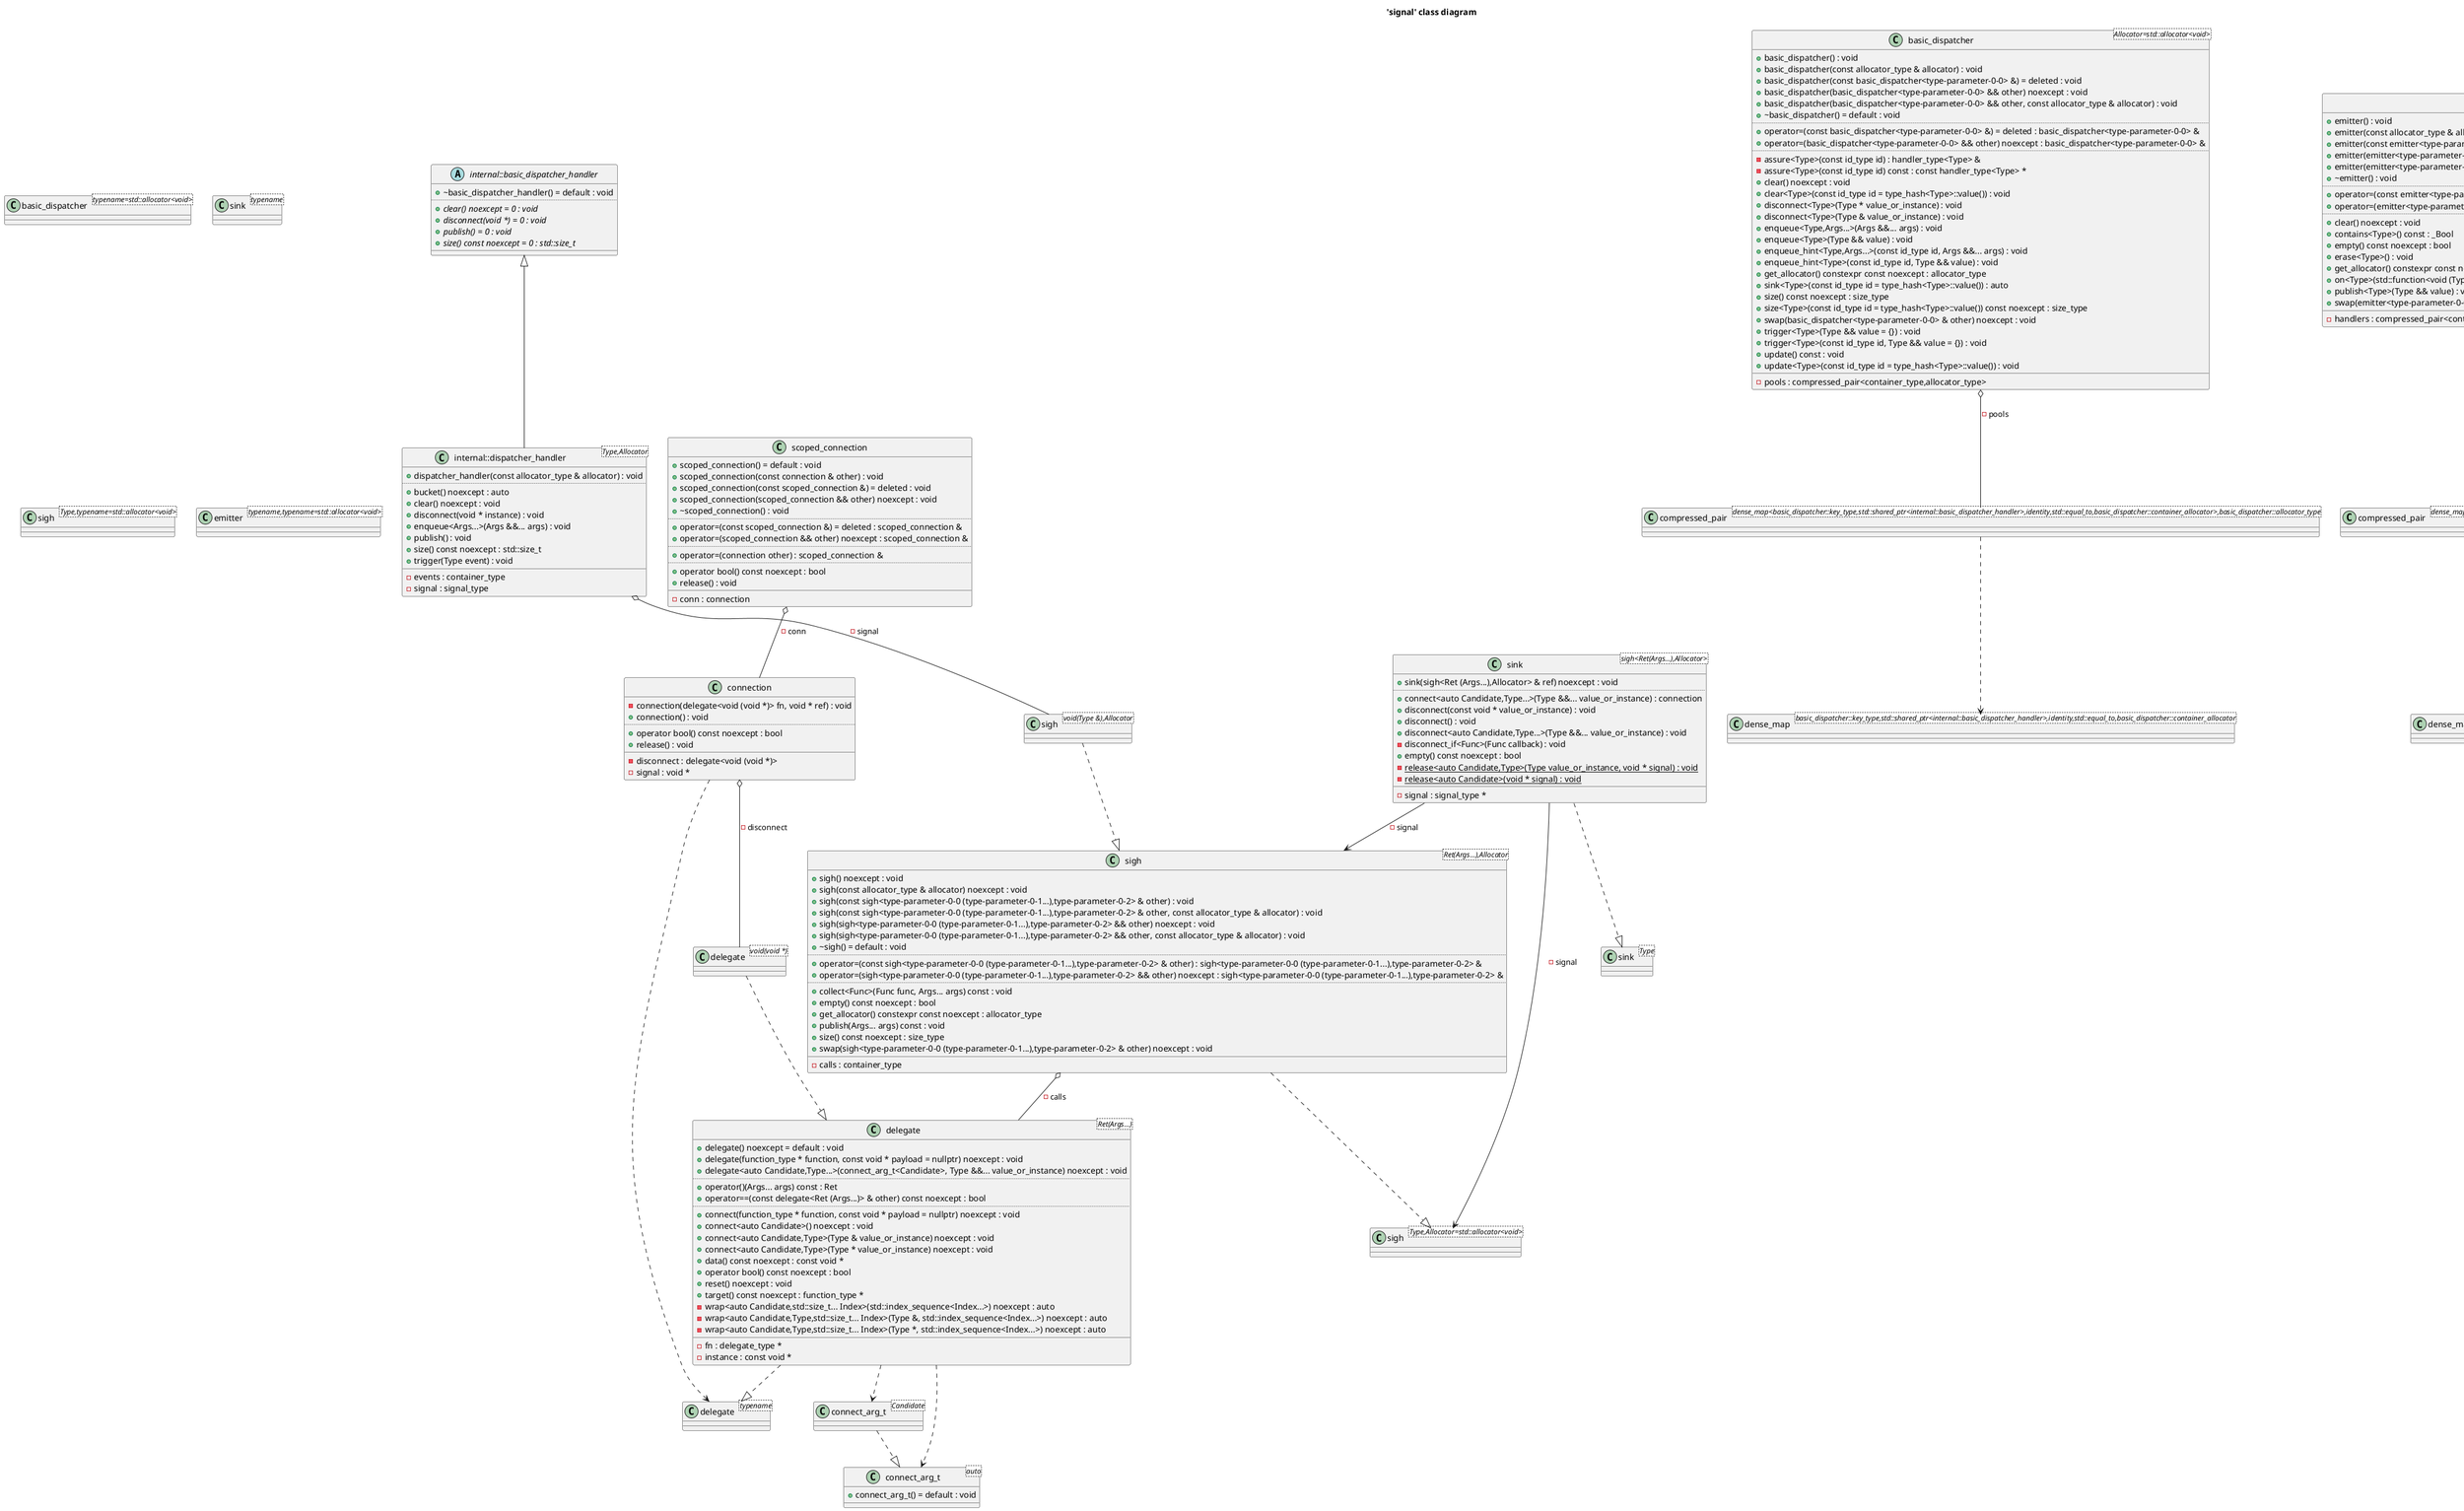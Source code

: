 @startuml
title 'signal' class diagram
abstract "internal::basic_dispatcher_handler" as C_0010458321909914862036
abstract C_0010458321909914862036 [[https://github.com/skypjack/entt/blob/4a2d1a8541228a90e02a873dba6a980506c42c03/src/entt/signal/dispatcher.hpp#L23{basic_dispatcher_handler}]] {
+~basic_dispatcher_handler() = default : void [[[https://github.com/skypjack/entt/blob/4a2d1a8541228a90e02a873dba6a980506c42c03/src/entt/signal/dispatcher.hpp#L24{~basic_dispatcher_handler}]]]
..
{abstract} +clear() noexcept = 0 : void [[[https://github.com/skypjack/entt/blob/4a2d1a8541228a90e02a873dba6a980506c42c03/src/entt/signal/dispatcher.hpp#L27{clear}]]]
{abstract} +disconnect(void *) = 0 : void [[[https://github.com/skypjack/entt/blob/4a2d1a8541228a90e02a873dba6a980506c42c03/src/entt/signal/dispatcher.hpp#L26{disconnect}]]]
{abstract} +publish() = 0 : void [[[https://github.com/skypjack/entt/blob/4a2d1a8541228a90e02a873dba6a980506c42c03/src/entt/signal/dispatcher.hpp#L25{publish}]]]
{abstract} +size() const noexcept = 0 : std::size_t [[[https://github.com/skypjack/entt/blob/4a2d1a8541228a90e02a873dba6a980506c42c03/src/entt/signal/dispatcher.hpp#L28{size}]]]
__
}
class "internal::dispatcher_handler<Type,Allocator>" as C_0007585688813257773636
class C_0007585688813257773636 [[https://github.com/skypjack/entt/blob/4a2d1a8541228a90e02a873dba6a980506c42c03/src/entt/signal/dispatcher.hpp#L32{dispatcher_handler}]] {
+dispatcher_handler(const allocator_type & allocator) : void [[[https://github.com/skypjack/entt/blob/4a2d1a8541228a90e02a873dba6a980506c42c03/src/entt/signal/dispatcher.hpp#L42{dispatcher_handler}]]]
..
+bucket() noexcept : auto [[[https://github.com/skypjack/entt/blob/4a2d1a8541228a90e02a873dba6a980506c42c03/src/entt/signal/dispatcher.hpp#L64{bucket}]]]
+clear() noexcept : void [[[https://github.com/skypjack/entt/blob/4a2d1a8541228a90e02a873dba6a980506c42c03/src/entt/signal/dispatcher.hpp#L60{clear}]]]
+disconnect(void * instance) : void [[[https://github.com/skypjack/entt/blob/4a2d1a8541228a90e02a873dba6a980506c42c03/src/entt/signal/dispatcher.hpp#L56{disconnect}]]]
+enqueue<Args...>(Args &&... args) : void
+publish() : void [[[https://github.com/skypjack/entt/blob/4a2d1a8541228a90e02a873dba6a980506c42c03/src/entt/signal/dispatcher.hpp#L46{publish}]]]
+size() const noexcept : std::size_t [[[https://github.com/skypjack/entt/blob/4a2d1a8541228a90e02a873dba6a980506c42c03/src/entt/signal/dispatcher.hpp#L81{size}]]]
+trigger(Type event) : void [[[https://github.com/skypjack/entt/blob/4a2d1a8541228a90e02a873dba6a980506c42c03/src/entt/signal/dispatcher.hpp#L68{trigger}]]]
__
-events : container_type [[[https://github.com/skypjack/entt/blob/4a2d1a8541228a90e02a873dba6a980506c42c03/src/entt/signal/dispatcher.hpp#L87{events}]]]
-signal : signal_type [[[https://github.com/skypjack/entt/blob/4a2d1a8541228a90e02a873dba6a980506c42c03/src/entt/signal/dispatcher.hpp#L86{signal}]]]
}
class "connect_arg_t<auto>" as C_0009137490335478929011
class C_0009137490335478929011 [[https://github.com/skypjack/entt/blob/4a2d1a8541228a90e02a873dba6a980506c42c03/src/entt/signal/fwd.hpp#L32{connect_arg_t}]] {
+connect_arg_t() = default : void [[[https://github.com/skypjack/entt/blob/4a2d1a8541228a90e02a873dba6a980506c42c03/src/entt/signal/fwd.hpp#L34{connect_arg_t}]]]
__
}
class "delegate<Ret(Args...)>" as C_0000095819046035262690
class C_0000095819046035262690 [[https://github.com/skypjack/entt/blob/4a2d1a8541228a90e02a873dba6a980506c42c03/src/entt/signal/delegate.hpp#L66{delegate}]] {
+delegate() noexcept = default : void [[[https://github.com/skypjack/entt/blob/4a2d1a8541228a90e02a873dba6a980506c42c03/src/entt/signal/delegate.hpp#L108{delegate}]]]
+delegate(function_type * function, const void * payload = nullptr) noexcept : void [[[https://github.com/skypjack/entt/blob/4a2d1a8541228a90e02a873dba6a980506c42c03/src/entt/signal/delegate.hpp#L127{delegate}]]]
+delegate<auto Candidate,Type...>(connect_arg_t<Candidate>, Type &&... value_or_instance) noexcept : void
..
+operator()(Args... args) const : Ret [[[https://github.com/skypjack/entt/blob/4a2d1a8541228a90e02a873dba6a980506c42c03/src/entt/signal/delegate.hpp#L260{operator()}]]]
+operator==(const delegate<Ret (Args...)> & other) const noexcept : bool [[[https://github.com/skypjack/entt/blob/4a2d1a8541228a90e02a873dba6a980506c42c03/src/entt/signal/delegate.hpp#L279{operator==}]]]
..
+connect(function_type * function, const void * payload = nullptr) noexcept : void [[[https://github.com/skypjack/entt/blob/4a2d1a8541228a90e02a873dba6a980506c42c03/src/entt/signal/delegate.hpp#L216{connect}]]]
+connect<auto Candidate>() noexcept : void
+connect<auto Candidate,Type>(Type & value_or_instance) noexcept : void
+connect<auto Candidate,Type>(Type * value_or_instance) noexcept : void
+data() const noexcept : const void * [[[https://github.com/skypjack/entt/blob/4a2d1a8541228a90e02a873dba6a980506c42c03/src/entt/signal/delegate.hpp#L244{data}]]]
+operator bool() const noexcept : bool [[[https://github.com/skypjack/entt/blob/4a2d1a8541228a90e02a873dba6a980506c42c03/src/entt/signal/delegate.hpp#L269{operator bool}]]]
+reset() noexcept : void [[[https://github.com/skypjack/entt/blob/4a2d1a8541228a90e02a873dba6a980506c42c03/src/entt/signal/delegate.hpp#L227{reset}]]]
+target() const noexcept : function_type * [[[https://github.com/skypjack/entt/blob/4a2d1a8541228a90e02a873dba6a980506c42c03/src/entt/signal/delegate.hpp#L236{target}]]]
-wrap<auto Candidate,std::size_t... Index>(std::index_sequence<Index...>) noexcept : auto
-wrap<auto Candidate,Type,std::size_t... Index>(Type &, std::index_sequence<Index...>) noexcept : auto
-wrap<auto Candidate,Type,std::size_t... Index>(Type *, std::index_sequence<Index...>) noexcept : auto
__
-fn : delegate_type * [[[https://github.com/skypjack/entt/blob/4a2d1a8541228a90e02a873dba6a980506c42c03/src/entt/signal/delegate.hpp#L285{fn}]]]
-instance : const void * [[[https://github.com/skypjack/entt/blob/4a2d1a8541228a90e02a873dba6a980506c42c03/src/entt/signal/delegate.hpp#L284{instance}]]]
}
class "connect_arg_t<Candidate>" as C_0005357853988188680439
class C_0005357853988188680439 [[https://github.com/skypjack/entt/blob/4a2d1a8541228a90e02a873dba6a980506c42c03/src/entt/signal/delegate.hpp#L117{connect_arg_t}]] {
__
}
class "sigh<Ret(Args...),Allocator>" as C_0013236231516175506741
class C_0013236231516175506741 [[https://github.com/skypjack/entt/blob/4a2d1a8541228a90e02a873dba6a980506c42c03/src/entt/signal/sigh.hpp#L54{sigh}]] {
+sigh() noexcept : void [[[https://github.com/skypjack/entt/blob/4a2d1a8541228a90e02a873dba6a980506c42c03/src/entt/signal/sigh.hpp#L70{sigh}]]]
+sigh(const allocator_type & allocator) noexcept : void [[[https://github.com/skypjack/entt/blob/4a2d1a8541228a90e02a873dba6a980506c42c03/src/entt/signal/sigh.hpp#L77{sigh}]]]
+sigh(const sigh<type-parameter-0-0 (type-parameter-0-1...),type-parameter-0-2> & other) : void [[[https://github.com/skypjack/entt/blob/4a2d1a8541228a90e02a873dba6a980506c42c03/src/entt/signal/sigh.hpp#L84{sigh}]]]
+sigh(const sigh<type-parameter-0-0 (type-parameter-0-1...),type-parameter-0-2> & other, const allocator_type & allocator) : void [[[https://github.com/skypjack/entt/blob/4a2d1a8541228a90e02a873dba6a980506c42c03/src/entt/signal/sigh.hpp#L92{sigh}]]]
+sigh(sigh<type-parameter-0-0 (type-parameter-0-1...),type-parameter-0-2> && other) noexcept : void [[[https://github.com/skypjack/entt/blob/4a2d1a8541228a90e02a873dba6a980506c42c03/src/entt/signal/sigh.hpp#L99{sigh}]]]
+sigh(sigh<type-parameter-0-0 (type-parameter-0-1...),type-parameter-0-2> && other, const allocator_type & allocator) : void [[[https://github.com/skypjack/entt/blob/4a2d1a8541228a90e02a873dba6a980506c42c03/src/entt/signal/sigh.hpp#L107{sigh}]]]
+~sigh() = default : void [[[https://github.com/skypjack/entt/blob/4a2d1a8541228a90e02a873dba6a980506c42c03/src/entt/signal/sigh.hpp#L111{~sigh}]]]
..
+operator=(const sigh<type-parameter-0-0 (type-parameter-0-1...),type-parameter-0-2> & other) : sigh<type-parameter-0-0 (type-parameter-0-1...),type-parameter-0-2> & [[[https://github.com/skypjack/entt/blob/4a2d1a8541228a90e02a873dba6a980506c42c03/src/entt/signal/sigh.hpp#L118{operator=}]]]
+operator=(sigh<type-parameter-0-0 (type-parameter-0-1...),type-parameter-0-2> && other) noexcept : sigh<type-parameter-0-0 (type-parameter-0-1...),type-parameter-0-2> & [[[https://github.com/skypjack/entt/blob/4a2d1a8541228a90e02a873dba6a980506c42c03/src/entt/signal/sigh.hpp#L128{operator=}]]]
..
+collect<Func>(Func func, Args... args) const : void
+empty() const noexcept : bool [[[https://github.com/skypjack/entt/blob/4a2d1a8541228a90e02a873dba6a980506c42c03/src/entt/signal/sigh.hpp#L162{empty}]]]
+get_allocator() constexpr const noexcept : allocator_type [[[https://github.com/skypjack/entt/blob/4a2d1a8541228a90e02a873dba6a980506c42c03/src/entt/signal/sigh.hpp#L146{get_allocator}]]]
+publish(Args... args) const : void [[[https://github.com/skypjack/entt/blob/4a2d1a8541228a90e02a873dba6a980506c42c03/src/entt/signal/sigh.hpp#L173{publish}]]]
+size() const noexcept : size_type [[[https://github.com/skypjack/entt/blob/4a2d1a8541228a90e02a873dba6a980506c42c03/src/entt/signal/sigh.hpp#L154{size}]]]
+swap(sigh<type-parameter-0-0 (type-parameter-0-1...),type-parameter-0-2> & other) noexcept : void [[[https://github.com/skypjack/entt/blob/4a2d1a8541228a90e02a873dba6a980506c42c03/src/entt/signal/sigh.hpp#L137{swap}]]]
__
-calls : container_type [[[https://github.com/skypjack/entt/blob/4a2d1a8541228a90e02a873dba6a980506c42c03/src/entt/signal/sigh.hpp#L219{calls}]]]
}
class "delegate<void(void *)>" as C_0010705873669594481554
class C_0010705873669594481554 [[https://github.com/skypjack/entt/blob/4a2d1a8541228a90e02a873dba6a980506c42c03/src/entt/signal/sigh.hpp#L233{delegate}]] {
__
}
class "connection" as C_0013032066334648964050
class C_0013032066334648964050 [[https://github.com/skypjack/entt/blob/4a2d1a8541228a90e02a873dba6a980506c42c03/src/entt/signal/sigh.hpp#L229{connection}]] {
-connection(delegate<void (void *)> fn, void * ref) : void [[[https://github.com/skypjack/entt/blob/4a2d1a8541228a90e02a873dba6a980506c42c03/src/entt/signal/sigh.hpp#L233{connection}]]]
+connection() : void [[[https://github.com/skypjack/entt/blob/4a2d1a8541228a90e02a873dba6a980506c42c03/src/entt/signal/sigh.hpp#L238{connection}]]]
..
+operator bool() const noexcept : bool [[[https://github.com/skypjack/entt/blob/4a2d1a8541228a90e02a873dba6a980506c42c03/src/entt/signal/sigh.hpp#L245{operator bool}]]]
+release() : void [[[https://github.com/skypjack/entt/blob/4a2d1a8541228a90e02a873dba6a980506c42c03/src/entt/signal/sigh.hpp#L250{release}]]]
__
-disconnect : delegate<void (void *)> [[[https://github.com/skypjack/entt/blob/4a2d1a8541228a90e02a873dba6a980506c42c03/src/entt/signal/sigh.hpp#L258{disconnect}]]]
-signal : void * [[[https://github.com/skypjack/entt/blob/4a2d1a8541228a90e02a873dba6a980506c42c03/src/entt/signal/sigh.hpp#L259{signal}]]]
}
class "scoped_connection" as C_0000675642345899388015
class C_0000675642345899388015 [[https://github.com/skypjack/entt/blob/4a2d1a8541228a90e02a873dba6a980506c42c03/src/entt/signal/sigh.hpp#L271{scoped_connection}]] {
+scoped_connection() = default : void [[[https://github.com/skypjack/entt/blob/4a2d1a8541228a90e02a873dba6a980506c42c03/src/entt/signal/sigh.hpp#L273{scoped_connection}]]]
+scoped_connection(const connection & other) : void [[[https://github.com/skypjack/entt/blob/4a2d1a8541228a90e02a873dba6a980506c42c03/src/entt/signal/sigh.hpp#L279{scoped_connection}]]]
+scoped_connection(const scoped_connection &) = deleted : void [[[https://github.com/skypjack/entt/blob/4a2d1a8541228a90e02a873dba6a980506c42c03/src/entt/signal/sigh.hpp#L283{scoped_connection}]]]
+scoped_connection(scoped_connection && other) noexcept : void [[[https://github.com/skypjack/entt/blob/4a2d1a8541228a90e02a873dba6a980506c42c03/src/entt/signal/sigh.hpp#L289{scoped_connection}]]]
+~scoped_connection() : void [[[https://github.com/skypjack/entt/blob/4a2d1a8541228a90e02a873dba6a980506c42c03/src/entt/signal/sigh.hpp#L293{~scoped_connection}]]]
..
+operator=(const scoped_connection &) = deleted : scoped_connection & [[[https://github.com/skypjack/entt/blob/4a2d1a8541228a90e02a873dba6a980506c42c03/src/entt/signal/sigh.hpp#L301{operator=}]]]
+operator=(scoped_connection && other) noexcept : scoped_connection & [[[https://github.com/skypjack/entt/blob/4a2d1a8541228a90e02a873dba6a980506c42c03/src/entt/signal/sigh.hpp#L308{operator=}]]]
..
+operator=(connection other) : scoped_connection & [[[https://github.com/skypjack/entt/blob/4a2d1a8541228a90e02a873dba6a980506c42c03/src/entt/signal/sigh.hpp#L318{operator=}]]]
..
+operator bool() const noexcept : bool [[[https://github.com/skypjack/entt/blob/4a2d1a8541228a90e02a873dba6a980506c42c03/src/entt/signal/sigh.hpp#L327{operator bool}]]]
+release() : void [[[https://github.com/skypjack/entt/blob/4a2d1a8541228a90e02a873dba6a980506c42c03/src/entt/signal/sigh.hpp#L332{release}]]]
__
-conn : connection [[[https://github.com/skypjack/entt/blob/4a2d1a8541228a90e02a873dba6a980506c42c03/src/entt/signal/sigh.hpp#L337{conn}]]]
}
class "sink<sigh<Ret(Args...),Allocator>>" as C_0000981745609737535993
class C_0000981745609737535993 [[https://github.com/skypjack/entt/blob/4a2d1a8541228a90e02a873dba6a980506c42c03/src/entt/signal/sigh.hpp#L360{sink}]] {
+sink(sigh<Ret (Args...),Allocator> & ref) noexcept : void [[[https://github.com/skypjack/entt/blob/4a2d1a8541228a90e02a873dba6a980506c42c03/src/entt/signal/sigh.hpp#L390{sink}]]]
..
+connect<auto Candidate,Type...>(Type &&... value_or_instance) : connection
+disconnect(const void * value_or_instance) : void [[[https://github.com/skypjack/entt/blob/4a2d1a8541228a90e02a873dba6a980506c42c03/src/entt/signal/sigh.hpp#L441{disconnect}]]]
+disconnect() : void [[[https://github.com/skypjack/entt/blob/4a2d1a8541228a90e02a873dba6a980506c42c03/src/entt/signal/sigh.hpp#L447{disconnect}]]]
+disconnect<auto Candidate,Type...>(Type &&... value_or_instance) : void
-disconnect_if<Func>(Func callback) : void
+empty() const noexcept : bool [[[https://github.com/skypjack/entt/blob/4a2d1a8541228a90e02a873dba6a980506c42c03/src/entt/signal/sigh.hpp#L397{empty}]]]
{static} -release<auto Candidate,Type>(Type value_or_instance, void * signal) : void
{static} -release<auto Candidate>(void * signal) : void
__
-signal : signal_type * [[[https://github.com/skypjack/entt/blob/4a2d1a8541228a90e02a873dba6a980506c42c03/src/entt/signal/sigh.hpp#L452{signal}]]]
}
class "sigh<void(Type &),Allocator>" as C_0006816532813498759562
class C_0006816532813498759562 [[https://github.com/skypjack/entt/blob/4a2d1a8541228a90e02a873dba6a980506c42c03/src/entt/signal/dispatcher.hpp#L86{sigh}]] {
__
}
class "dense_map<basic_dispatcher::key_type,std::shared_ptr<internal::basic_dispatcher_handler>,identity,std::equal_to,basic_dispatcher::container_allocator>" as C_0017681255020896416991
class C_0017681255020896416991 [[https://github.com/skypjack/entt/blob/4a2d1a8541228a90e02a873dba6a980506c42c03/src/entt/signal/dispatcher.hpp#L392{dense_map}]] {
__
}
class "compressed_pair<dense_map<basic_dispatcher::key_type,std::shared_ptr<internal::basic_dispatcher_handler>,identity,std::equal_to,basic_dispatcher::container_allocator>,basic_dispatcher::allocator_type>" as C_0011263284971506974574
class C_0011263284971506974574 [[https://github.com/skypjack/entt/blob/4a2d1a8541228a90e02a873dba6a980506c42c03/src/entt/signal/dispatcher.hpp#L392{compressed_pair}]] {
__
}
class "basic_dispatcher<Allocator=std::allocator<void>>" as C_0009115614145857051039
class C_0009115614145857051039 [[https://github.com/skypjack/entt/blob/4a2d1a8541228a90e02a873dba6a980506c42c03/src/entt/signal/dispatcher.hpp#L108{basic_dispatcher}]] {
+basic_dispatcher() : void [[[https://github.com/skypjack/entt/blob/4a2d1a8541228a90e02a873dba6a980506c42c03/src/entt/signal/dispatcher.hpp#L151{basic_dispatcher}]]]
+basic_dispatcher(const allocator_type & allocator) : void [[[https://github.com/skypjack/entt/blob/4a2d1a8541228a90e02a873dba6a980506c42c03/src/entt/signal/dispatcher.hpp#L158{basic_dispatcher}]]]
+basic_dispatcher(const basic_dispatcher<type-parameter-0-0> &) = deleted : void [[[https://github.com/skypjack/entt/blob/4a2d1a8541228a90e02a873dba6a980506c42c03/src/entt/signal/dispatcher.hpp#L162{basic_dispatcher}]]]
+basic_dispatcher(basic_dispatcher<type-parameter-0-0> && other) noexcept : void [[[https://github.com/skypjack/entt/blob/4a2d1a8541228a90e02a873dba6a980506c42c03/src/entt/signal/dispatcher.hpp#L168{basic_dispatcher}]]]
+basic_dispatcher(basic_dispatcher<type-parameter-0-0> && other, const allocator_type & allocator) : void [[[https://github.com/skypjack/entt/blob/4a2d1a8541228a90e02a873dba6a980506c42c03/src/entt/signal/dispatcher.hpp#L176{basic_dispatcher}]]]
+~basic_dispatcher() = default : void [[[https://github.com/skypjack/entt/blob/4a2d1a8541228a90e02a873dba6a980506c42c03/src/entt/signal/dispatcher.hpp#L182{~basic_dispatcher}]]]
..
+operator=(const basic_dispatcher<type-parameter-0-0> &) = deleted : basic_dispatcher<type-parameter-0-0> & [[[https://github.com/skypjack/entt/blob/4a2d1a8541228a90e02a873dba6a980506c42c03/src/entt/signal/dispatcher.hpp#L188{operator=}]]]
+operator=(basic_dispatcher<type-parameter-0-0> && other) noexcept : basic_dispatcher<type-parameter-0-0> & [[[https://github.com/skypjack/entt/blob/4a2d1a8541228a90e02a873dba6a980506c42c03/src/entt/signal/dispatcher.hpp#L195{operator=}]]]
..
-assure<Type>(const id_type id) : handler_type<Type> &
-assure<Type>(const id_type id) const : const handler_type<Type> *
+clear() noexcept : void [[[https://github.com/skypjack/entt/blob/4a2d1a8541228a90e02a873dba6a980506c42c03/src/entt/signal/dispatcher.hpp#L368{clear}]]]
+clear<Type>(const id_type id = type_hash<Type>::value()) : void
+disconnect<Type>(Type * value_or_instance) : void
+disconnect<Type>(Type & value_or_instance) : void
+enqueue<Type,Args...>(Args &&... args) : void
+enqueue<Type>(Type && value) : void
+enqueue_hint<Type,Args...>(const id_type id, Args &&... args) : void
+enqueue_hint<Type>(const id_type id, Type && value) : void
+get_allocator() constexpr const noexcept : allocator_type [[[https://github.com/skypjack/entt/blob/4a2d1a8541228a90e02a873dba6a980506c42c03/src/entt/signal/dispatcher.hpp#L214{get_allocator}]]]
+sink<Type>(const id_type id = type_hash<Type>::value()) : auto
+size() const noexcept : size_type [[[https://github.com/skypjack/entt/blob/4a2d1a8541228a90e02a873dba6a980506c42c03/src/entt/signal/dispatcher.hpp#L234{size}]]]
+size<Type>(const id_type id = type_hash<Type>::value()) const noexcept : size_type
+swap(basic_dispatcher<type-parameter-0-0> & other) noexcept : void [[[https://github.com/skypjack/entt/blob/4a2d1a8541228a90e02a873dba6a980506c42c03/src/entt/signal/dispatcher.hpp#L205{swap}]]]
+trigger<Type>(Type && value = {}) : void
+trigger<Type>(const id_type id, Type && value = {}) : void
+update() const : void [[[https://github.com/skypjack/entt/blob/4a2d1a8541228a90e02a873dba6a980506c42c03/src/entt/signal/dispatcher.hpp#L385{update}]]]
+update<Type>(const id_type id = type_hash<Type>::value()) : void
__
-pools : compressed_pair<container_type,allocator_type> [[[https://github.com/skypjack/entt/blob/4a2d1a8541228a90e02a873dba6a980506c42c03/src/entt/signal/dispatcher.hpp#L392{pools}]]]
}
class "basic_dispatcher<typename=std::allocator<void>>" as C_0000787566846707931267
class C_0000787566846707931267 [[https://github.com/skypjack/entt/blob/4a2d1a8541228a90e02a873dba6a980506c42c03/src/entt/signal/fwd.hpp#L12{basic_dispatcher}]] {
__
}
class "sigh<Type,Allocator=std::allocator<void>>" as C_0001347871636257682237
class C_0001347871636257682237 [[https://github.com/skypjack/entt/blob/4a2d1a8541228a90e02a873dba6a980506c42c03/src/entt/signal/sigh.hpp#L35{sigh}]] {
__
}
class "sink<typename>" as C_0001675308172561850141
class C_0001675308172561850141 [[https://github.com/skypjack/entt/blob/4a2d1a8541228a90e02a873dba6a980506c42c03/src/entt/signal/fwd.hpp#L22{sink}]] {
__
}
class "sigh<Type,typename=std::allocator<void>>" as C_0003182199669278754317
class C_0003182199669278754317 [[https://github.com/skypjack/entt/blob/4a2d1a8541228a90e02a873dba6a980506c42c03/src/entt/signal/fwd.hpp#L25{sigh}]] {
__
}
class "emitter<typename,typename=std::allocator<void>>" as C_0009985195126218043678
class C_0009985195126218043678 [[https://github.com/skypjack/entt/blob/4a2d1a8541228a90e02a873dba6a980506c42c03/src/entt/signal/fwd.hpp#L15{emitter}]] {
__
}
class "sink<Type>" as C_0013542667047513183698
class C_0013542667047513183698 [[https://github.com/skypjack/entt/blob/4a2d1a8541228a90e02a873dba6a980506c42c03/src/entt/signal/sigh.hpp#L23{sink}]] {
__
}
class "delegate<typename>" as C_0016977260515313172050
class C_0016977260515313172050 [[https://github.com/skypjack/entt/blob/4a2d1a8541228a90e02a873dba6a980506c42c03/src/entt/signal/fwd.hpp#L9{delegate}]] {
__
}
class "dense_map<emitter::key_type,std::function<void(void *)>,identity,std::equal_to,emitter::container_allocator>" as C_0015678297364003084443
class C_0015678297364003084443 [[https://github.com/skypjack/entt/blob/4a2d1a8541228a90e02a873dba6a980506c42c03/src/entt/signal/emitter.hpp#L177{dense_map}]] {
__
}
class "compressed_pair<dense_map<emitter::key_type,std::function<void(void *)>,identity,std::equal_to,emitter::container_allocator>,emitter::allocator_type>" as C_0000727777562493826683
class C_0000727777562493826683 [[https://github.com/skypjack/entt/blob/4a2d1a8541228a90e02a873dba6a980506c42c03/src/entt/signal/emitter.hpp#L177{compressed_pair}]] {
__
}
class "emitter<Derived,Allocator=std::allocator<void>>" as C_0011018497833689505232
class C_0011018497833689505232 [[https://github.com/skypjack/entt/blob/4a2d1a8541228a90e02a873dba6a980506c42c03/src/entt/signal/emitter.hpp#L36{emitter}]] {
+emitter() : void [[[https://github.com/skypjack/entt/blob/4a2d1a8541228a90e02a873dba6a980506c42c03/src/entt/signal/emitter.hpp#L51{emitter}]]]
+emitter(const allocator_type & allocator) : void [[[https://github.com/skypjack/entt/blob/4a2d1a8541228a90e02a873dba6a980506c42c03/src/entt/signal/emitter.hpp#L58{emitter}]]]
+emitter(const emitter<type-parameter-0-0,type-parameter-0-1> &) = deleted : void [[[https://github.com/skypjack/entt/blob/4a2d1a8541228a90e02a873dba6a980506c42c03/src/entt/signal/emitter.hpp#L62{emitter}]]]
+emitter(emitter<type-parameter-0-0,type-parameter-0-1> && other) noexcept : void [[[https://github.com/skypjack/entt/blob/4a2d1a8541228a90e02a873dba6a980506c42c03/src/entt/signal/emitter.hpp#L68{emitter}]]]
+emitter(emitter<type-parameter-0-0,type-parameter-0-1> && other, const allocator_type & allocator) : void [[[https://github.com/skypjack/entt/blob/4a2d1a8541228a90e02a873dba6a980506c42c03/src/entt/signal/emitter.hpp#L76{emitter}]]]
+~emitter() : void [[[https://github.com/skypjack/entt/blob/4a2d1a8541228a90e02a873dba6a980506c42c03/src/entt/signal/emitter.hpp#L82{~emitter}]]]
..
+operator=(const emitter<type-parameter-0-0,type-parameter-0-1> &) = deleted : emitter<type-parameter-0-0,type-parameter-0-1> & [[[https://github.com/skypjack/entt/blob/4a2d1a8541228a90e02a873dba6a980506c42c03/src/entt/signal/emitter.hpp#L90{operator=}]]]
+operator=(emitter<type-parameter-0-0,type-parameter-0-1> && other) noexcept : emitter<type-parameter-0-0,type-parameter-0-1> & [[[https://github.com/skypjack/entt/blob/4a2d1a8541228a90e02a873dba6a980506c42c03/src/entt/signal/emitter.hpp#L97{operator=}]]]
..
+clear() noexcept : void [[[https://github.com/skypjack/entt/blob/4a2d1a8541228a90e02a873dba6a980506c42c03/src/entt/signal/emitter.hpp#L154{clear}]]]
+contains<Type>() const : _Bool
+empty() const noexcept : bool [[[https://github.com/skypjack/entt/blob/4a2d1a8541228a90e02a873dba6a980506c42c03/src/entt/signal/emitter.hpp#L172{empty}]]]
+erase<Type>() : void
+get_allocator() constexpr const noexcept : allocator_type [[[https://github.com/skypjack/entt/blob/4a2d1a8541228a90e02a873dba6a980506c42c03/src/entt/signal/emitter.hpp#L116{get_allocator}]]]
+on<Type>(std::function<void (Type &,Derived &)> func) : void
+publish<Type>(Type && value) : void
+swap(emitter<type-parameter-0-0,type-parameter-0-1> & other) noexcept : void [[[https://github.com/skypjack/entt/blob/4a2d1a8541228a90e02a873dba6a980506c42c03/src/entt/signal/emitter.hpp#L107{swap}]]]
__
-handlers : compressed_pair<container_type,allocator_type> [[[https://github.com/skypjack/entt/blob/4a2d1a8541228a90e02a873dba6a980506c42c03/src/entt/signal/emitter.hpp#L177{handlers}]]]
}
C_0007585688813257773636 o-- C_0006816532813498759562 [[https://github.com/skypjack/entt/blob/4a2d1a8541228a90e02a873dba6a980506c42c03/src/entt/signal/dispatcher.hpp#L86{signal}]] : -signal
C_0010458321909914862036 <|-- C_0007585688813257773636
C_0000095819046035262690 ..|> C_0016977260515313172050
C_0000095819046035262690 ..> C_0005357853988188680439 [[https://github.com/skypjack/entt/blob/4a2d1a8541228a90e02a873dba6a980506c42c03/src/entt/signal/delegate.hpp#L117{}]]
C_0000095819046035262690 ..> C_0009137490335478929011 [[https://github.com/skypjack/entt/blob/4a2d1a8541228a90e02a873dba6a980506c42c03/src/entt/signal/delegate.hpp#L117{}]]
C_0005357853988188680439 ..|> C_0009137490335478929011
C_0013236231516175506741 o-- C_0000095819046035262690 [[https://github.com/skypjack/entt/blob/4a2d1a8541228a90e02a873dba6a980506c42c03/src/entt/signal/sigh.hpp#L219{calls}]] : -calls
C_0013236231516175506741 ..|> C_0001347871636257682237
C_0010705873669594481554 ..|> C_0000095819046035262690
C_0013032066334648964050 ..> C_0016977260515313172050 [[https://github.com/skypjack/entt/blob/4a2d1a8541228a90e02a873dba6a980506c42c03/src/entt/signal/sigh.hpp#L233{}]]
C_0013032066334648964050 o-- C_0010705873669594481554 [[https://github.com/skypjack/entt/blob/4a2d1a8541228a90e02a873dba6a980506c42c03/src/entt/signal/sigh.hpp#L258{disconnect}]] : -disconnect
C_0000675642345899388015 o-- C_0013032066334648964050 [[https://github.com/skypjack/entt/blob/4a2d1a8541228a90e02a873dba6a980506c42c03/src/entt/signal/sigh.hpp#L337{conn}]] : -conn
C_0000981745609737535993 --> C_0013236231516175506741 [[https://github.com/skypjack/entt/blob/4a2d1a8541228a90e02a873dba6a980506c42c03/src/entt/signal/sigh.hpp#L452{signal}]] : -signal
C_0000981745609737535993 --> C_0001347871636257682237 [[https://github.com/skypjack/entt/blob/4a2d1a8541228a90e02a873dba6a980506c42c03/src/entt/signal/sigh.hpp#L452{signal}]] : -signal
C_0000981745609737535993 ..|> C_0013542667047513183698
C_0006816532813498759562 ..|> C_0013236231516175506741
C_0011263284971506974574 ..> C_0017681255020896416991
C_0009115614145857051039 o-- C_0011263284971506974574 [[https://github.com/skypjack/entt/blob/4a2d1a8541228a90e02a873dba6a980506c42c03/src/entt/signal/dispatcher.hpp#L392{pools}]] : -pools
C_0000727777562493826683 ..> C_0015678297364003084443
C_0011018497833689505232 o-- C_0000727777562493826683 [[https://github.com/skypjack/entt/blob/4a2d1a8541228a90e02a873dba6a980506c42c03/src/entt/signal/emitter.hpp#L177{handlers}]] : -handlers

'Generated with clang-uml, version 0.6.1
'LLVM version Ubuntu clang version 19.1.1 (1ubuntu1)
@enduml
